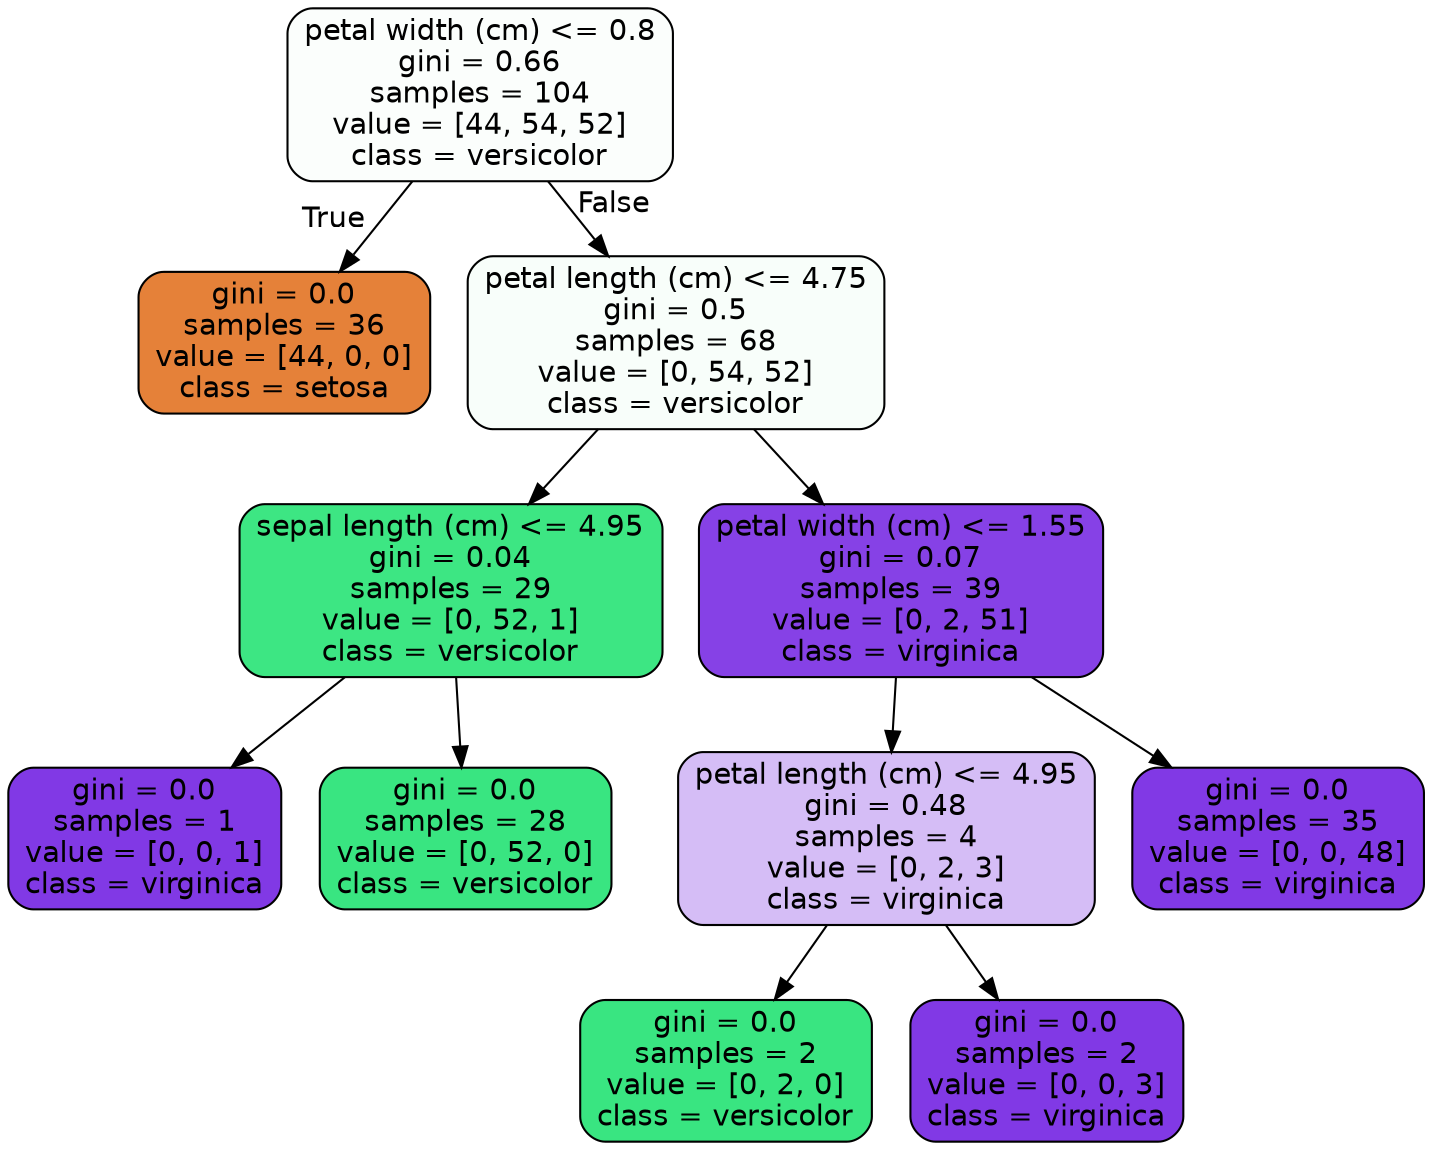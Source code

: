 digraph Tree {
node [shape=box, style="filled, rounded", color="black", fontname=helvetica] ;
edge [fontname=helvetica] ;
0 [label="petal width (cm) <= 0.8\ngini = 0.66\nsamples = 104\nvalue = [44, 54, 52]\nclass = versicolor", fillcolor="#fbfefc"] ;
1 [label="gini = 0.0\nsamples = 36\nvalue = [44, 0, 0]\nclass = setosa", fillcolor="#e58139"] ;
0 -> 1 [labeldistance=2.5, labelangle=45, headlabel="True"] ;
2 [label="petal length (cm) <= 4.75\ngini = 0.5\nsamples = 68\nvalue = [0, 54, 52]\nclass = versicolor", fillcolor="#f8fefa"] ;
0 -> 2 [labeldistance=2.5, labelangle=-45, headlabel="False"] ;
3 [label="sepal length (cm) <= 4.95\ngini = 0.04\nsamples = 29\nvalue = [0, 52, 1]\nclass = versicolor", fillcolor="#3de683"] ;
2 -> 3 ;
4 [label="gini = 0.0\nsamples = 1\nvalue = [0, 0, 1]\nclass = virginica", fillcolor="#8139e5"] ;
3 -> 4 ;
5 [label="gini = 0.0\nsamples = 28\nvalue = [0, 52, 0]\nclass = versicolor", fillcolor="#39e581"] ;
3 -> 5 ;
6 [label="petal width (cm) <= 1.55\ngini = 0.07\nsamples = 39\nvalue = [0, 2, 51]\nclass = virginica", fillcolor="#8641e6"] ;
2 -> 6 ;
7 [label="petal length (cm) <= 4.95\ngini = 0.48\nsamples = 4\nvalue = [0, 2, 3]\nclass = virginica", fillcolor="#d5bdf6"] ;
6 -> 7 ;
8 [label="gini = 0.0\nsamples = 2\nvalue = [0, 2, 0]\nclass = versicolor", fillcolor="#39e581"] ;
7 -> 8 ;
9 [label="gini = 0.0\nsamples = 2\nvalue = [0, 0, 3]\nclass = virginica", fillcolor="#8139e5"] ;
7 -> 9 ;
10 [label="gini = 0.0\nsamples = 35\nvalue = [0, 0, 48]\nclass = virginica", fillcolor="#8139e5"] ;
6 -> 10 ;
}